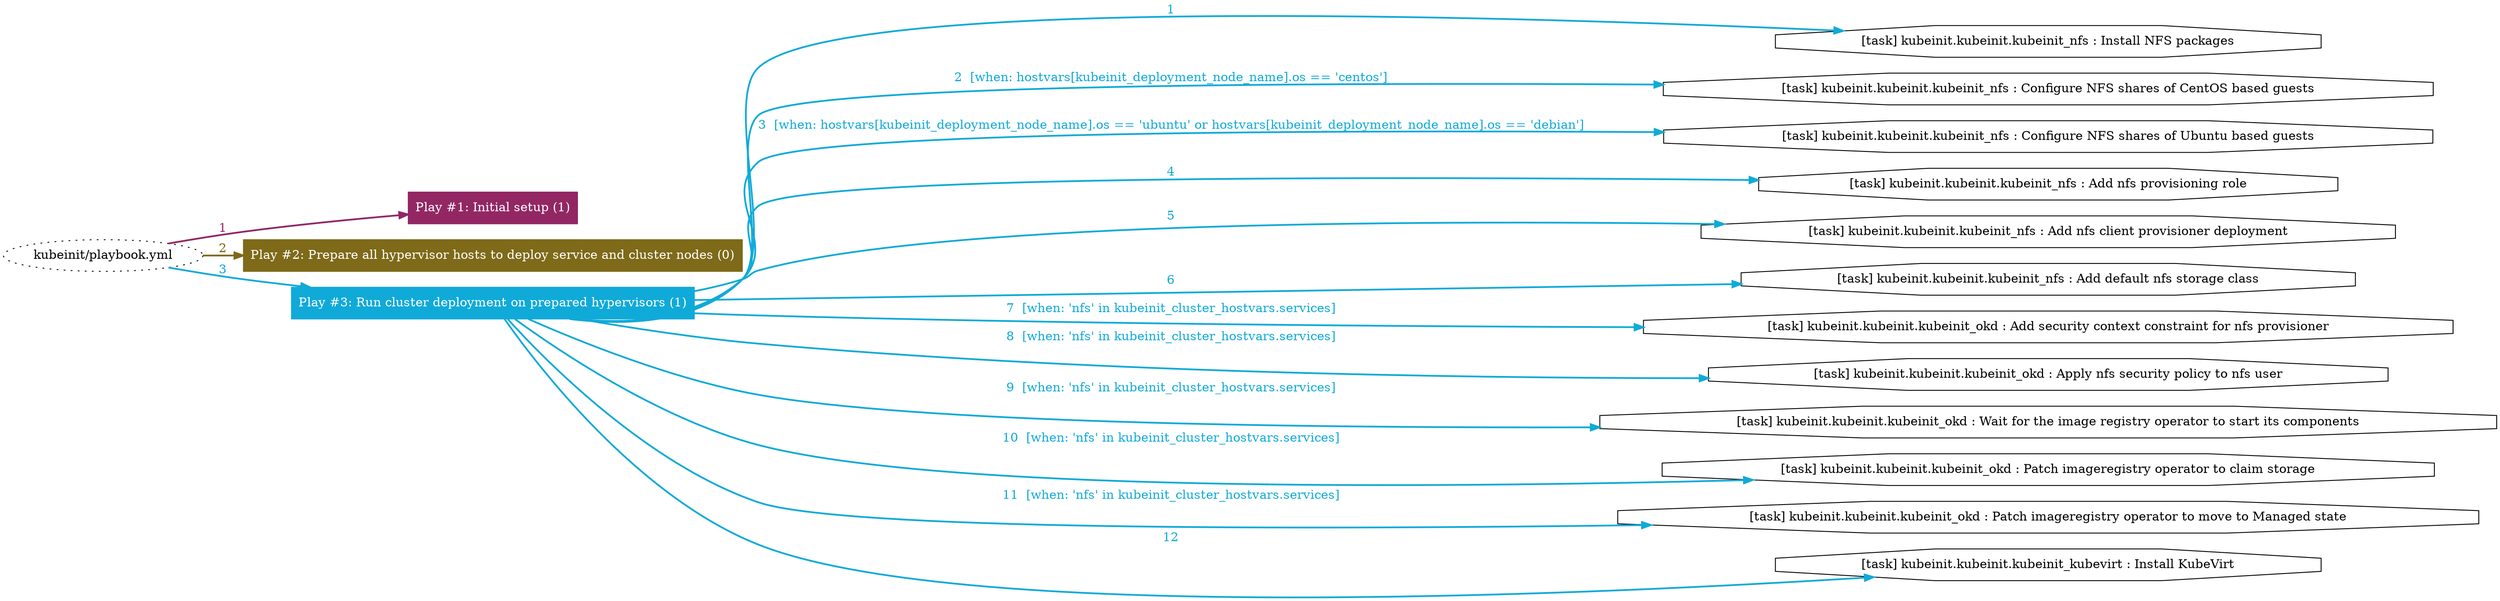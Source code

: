 digraph "kubeinit/playbook.yml "{
	graph [concentrate=true ordering=in rankdir=LR ratio=fill]
	edge [esep=5 sep=10]
	"kubeinit/playbook.yml" [id=root_node style=dotted]
	subgraph "Play #1: Initial setup (1) "{
		"Play #1: Initial setup (1)" [color="#922764" fontcolor="#ffffff" id="play_0cbe7f72-80c1-4f7c-b7de-137e2764fc03" shape=box style=filled tooltip=localhost]
		"kubeinit/playbook.yml" -> "Play #1: Initial setup (1)" [label=1 color="#922764" fontcolor="#922764" id="edge_f05722ee-48b2-4d58-86db-114b245a1f06" style=bold]
	}
	subgraph "Play #2: Prepare all hypervisor hosts to deploy service and cluster nodes (0) "{
		"Play #2: Prepare all hypervisor hosts to deploy service and cluster nodes (0)" [color="#7e6a18" fontcolor="#ffffff" id="play_161a9e77-36ea-47a2-abc1-385a89cf8bcc" shape=box style=filled tooltip=""]
		"kubeinit/playbook.yml" -> "Play #2: Prepare all hypervisor hosts to deploy service and cluster nodes (0)" [label=2 color="#7e6a18" fontcolor="#7e6a18" id="edge_ad4ad968-a007-42ab-82cf-c62b3ff2ea37" style=bold]
	}
	subgraph "Play #3: Run cluster deployment on prepared hypervisors (1) "{
		"Play #3: Run cluster deployment on prepared hypervisors (1)" [color="#10aad8" fontcolor="#ffffff" id="play_60d5595d-330c-4c68-b22a-5c7b3f8e3d82" shape=box style=filled tooltip=localhost]
		"kubeinit/playbook.yml" -> "Play #3: Run cluster deployment on prepared hypervisors (1)" [label=3 color="#10aad8" fontcolor="#10aad8" id="edge_0de72029-c0cb-475a-b326-02994c2a9583" style=bold]
		"task_b657334f-80e4-49e4-8901-a7c43c4b7fd6" [label="[task] kubeinit.kubeinit.kubeinit_nfs : Install NFS packages" id="task_b657334f-80e4-49e4-8901-a7c43c4b7fd6" shape=octagon tooltip="[task] kubeinit.kubeinit.kubeinit_nfs : Install NFS packages"]
		"Play #3: Run cluster deployment on prepared hypervisors (1)" -> "task_b657334f-80e4-49e4-8901-a7c43c4b7fd6" [label=1 color="#10aad8" fontcolor="#10aad8" id="edge_6870406f-17e6-42c0-96d9-07705e95ef44" style=bold]
		"task_9fbc20e5-1d7f-4e9c-9d44-352f57e85e8f" [label="[task] kubeinit.kubeinit.kubeinit_nfs : Configure NFS shares of CentOS based guests" id="task_9fbc20e5-1d7f-4e9c-9d44-352f57e85e8f" shape=octagon tooltip="[task] kubeinit.kubeinit.kubeinit_nfs : Configure NFS shares of CentOS based guests"]
		"Play #3: Run cluster deployment on prepared hypervisors (1)" -> "task_9fbc20e5-1d7f-4e9c-9d44-352f57e85e8f" [label="2  [when: hostvars[kubeinit_deployment_node_name].os == 'centos']" color="#10aad8" fontcolor="#10aad8" id="edge_3fe31c08-2714-4d9d-bf8c-49406f5c2fee" style=bold]
		"task_1cabe938-71a9-430c-9e0a-6e8a6f576920" [label="[task] kubeinit.kubeinit.kubeinit_nfs : Configure NFS shares of Ubuntu based guests" id="task_1cabe938-71a9-430c-9e0a-6e8a6f576920" shape=octagon tooltip="[task] kubeinit.kubeinit.kubeinit_nfs : Configure NFS shares of Ubuntu based guests"]
		"Play #3: Run cluster deployment on prepared hypervisors (1)" -> "task_1cabe938-71a9-430c-9e0a-6e8a6f576920" [label="3  [when: hostvars[kubeinit_deployment_node_name].os == 'ubuntu' or hostvars[kubeinit_deployment_node_name].os == 'debian']" color="#10aad8" fontcolor="#10aad8" id="edge_860a91b0-7845-4d81-bd6e-50c49285d12c" style=bold]
		"task_6c0d6a52-71e5-4258-aa62-a2c49a6338ad" [label="[task] kubeinit.kubeinit.kubeinit_nfs : Add nfs provisioning role" id="task_6c0d6a52-71e5-4258-aa62-a2c49a6338ad" shape=octagon tooltip="[task] kubeinit.kubeinit.kubeinit_nfs : Add nfs provisioning role"]
		"Play #3: Run cluster deployment on prepared hypervisors (1)" -> "task_6c0d6a52-71e5-4258-aa62-a2c49a6338ad" [label=4 color="#10aad8" fontcolor="#10aad8" id="edge_5b06056d-d176-4816-9681-ebf2313a506b" style=bold]
		"task_c0225836-3711-4f6c-96f5-e20721d2c4cd" [label="[task] kubeinit.kubeinit.kubeinit_nfs : Add nfs client provisioner deployment" id="task_c0225836-3711-4f6c-96f5-e20721d2c4cd" shape=octagon tooltip="[task] kubeinit.kubeinit.kubeinit_nfs : Add nfs client provisioner deployment"]
		"Play #3: Run cluster deployment on prepared hypervisors (1)" -> "task_c0225836-3711-4f6c-96f5-e20721d2c4cd" [label=5 color="#10aad8" fontcolor="#10aad8" id="edge_654b326a-7ced-4497-9149-3a01171373ec" style=bold]
		"task_63ba8ca3-9c30-40e3-88b4-b79a60c7000d" [label="[task] kubeinit.kubeinit.kubeinit_nfs : Add default nfs storage class" id="task_63ba8ca3-9c30-40e3-88b4-b79a60c7000d" shape=octagon tooltip="[task] kubeinit.kubeinit.kubeinit_nfs : Add default nfs storage class"]
		"Play #3: Run cluster deployment on prepared hypervisors (1)" -> "task_63ba8ca3-9c30-40e3-88b4-b79a60c7000d" [label=6 color="#10aad8" fontcolor="#10aad8" id="edge_09f86710-ed8f-4f60-b4c3-385bc8376e54" style=bold]
		"task_1752e8c5-3ad0-45b9-b3e2-f2b702172342" [label="[task] kubeinit.kubeinit.kubeinit_okd : Add security context constraint for nfs provisioner" id="task_1752e8c5-3ad0-45b9-b3e2-f2b702172342" shape=octagon tooltip="[task] kubeinit.kubeinit.kubeinit_okd : Add security context constraint for nfs provisioner"]
		"Play #3: Run cluster deployment on prepared hypervisors (1)" -> "task_1752e8c5-3ad0-45b9-b3e2-f2b702172342" [label="7  [when: 'nfs' in kubeinit_cluster_hostvars.services]" color="#10aad8" fontcolor="#10aad8" id="edge_2bccf204-1f67-4cd7-b12e-04884ef41bd2" style=bold]
		"task_f7b28be9-766d-4bd8-a2ee-e786ce2cf221" [label="[task] kubeinit.kubeinit.kubeinit_okd : Apply nfs security policy to nfs user" id="task_f7b28be9-766d-4bd8-a2ee-e786ce2cf221" shape=octagon tooltip="[task] kubeinit.kubeinit.kubeinit_okd : Apply nfs security policy to nfs user"]
		"Play #3: Run cluster deployment on prepared hypervisors (1)" -> "task_f7b28be9-766d-4bd8-a2ee-e786ce2cf221" [label="8  [when: 'nfs' in kubeinit_cluster_hostvars.services]" color="#10aad8" fontcolor="#10aad8" id="edge_61b90c2e-b58e-4626-b2a5-56b0e22dd2aa" style=bold]
		"task_a3af9dd3-2fa9-4bb5-abd3-1542bcf1250e" [label="[task] kubeinit.kubeinit.kubeinit_okd : Wait for the image registry operator to start its components" id="task_a3af9dd3-2fa9-4bb5-abd3-1542bcf1250e" shape=octagon tooltip="[task] kubeinit.kubeinit.kubeinit_okd : Wait for the image registry operator to start its components"]
		"Play #3: Run cluster deployment on prepared hypervisors (1)" -> "task_a3af9dd3-2fa9-4bb5-abd3-1542bcf1250e" [label="9  [when: 'nfs' in kubeinit_cluster_hostvars.services]" color="#10aad8" fontcolor="#10aad8" id="edge_955b4033-1c2a-4d58-8e8a-ace097411873" style=bold]
		"task_3278d4e4-ab5b-4ce3-9a79-1ccae2608eb3" [label="[task] kubeinit.kubeinit.kubeinit_okd : Patch imageregistry operator to claim storage" id="task_3278d4e4-ab5b-4ce3-9a79-1ccae2608eb3" shape=octagon tooltip="[task] kubeinit.kubeinit.kubeinit_okd : Patch imageregistry operator to claim storage"]
		"Play #3: Run cluster deployment on prepared hypervisors (1)" -> "task_3278d4e4-ab5b-4ce3-9a79-1ccae2608eb3" [label="10  [when: 'nfs' in kubeinit_cluster_hostvars.services]" color="#10aad8" fontcolor="#10aad8" id="edge_63ee50bc-c8f8-4053-b0f9-260aa95b2620" style=bold]
		"task_19a581ce-a02f-4e9e-a945-cb9849528bd0" [label="[task] kubeinit.kubeinit.kubeinit_okd : Patch imageregistry operator to move to Managed state" id="task_19a581ce-a02f-4e9e-a945-cb9849528bd0" shape=octagon tooltip="[task] kubeinit.kubeinit.kubeinit_okd : Patch imageregistry operator to move to Managed state"]
		"Play #3: Run cluster deployment on prepared hypervisors (1)" -> "task_19a581ce-a02f-4e9e-a945-cb9849528bd0" [label="11  [when: 'nfs' in kubeinit_cluster_hostvars.services]" color="#10aad8" fontcolor="#10aad8" id="edge_a8de60e3-843d-4771-9369-f2267d44392a" style=bold]
		"task_1791b057-0bee-400a-8fd4-f451fb327a10" [label="[task] kubeinit.kubeinit.kubeinit_kubevirt : Install KubeVirt" id="task_1791b057-0bee-400a-8fd4-f451fb327a10" shape=octagon tooltip="[task] kubeinit.kubeinit.kubeinit_kubevirt : Install KubeVirt"]
		"Play #3: Run cluster deployment on prepared hypervisors (1)" -> "task_1791b057-0bee-400a-8fd4-f451fb327a10" [label=12 color="#10aad8" fontcolor="#10aad8" id="edge_8042e1f8-dfcf-47d1-af50-6c24ee51252a" style=bold]
	}
}
